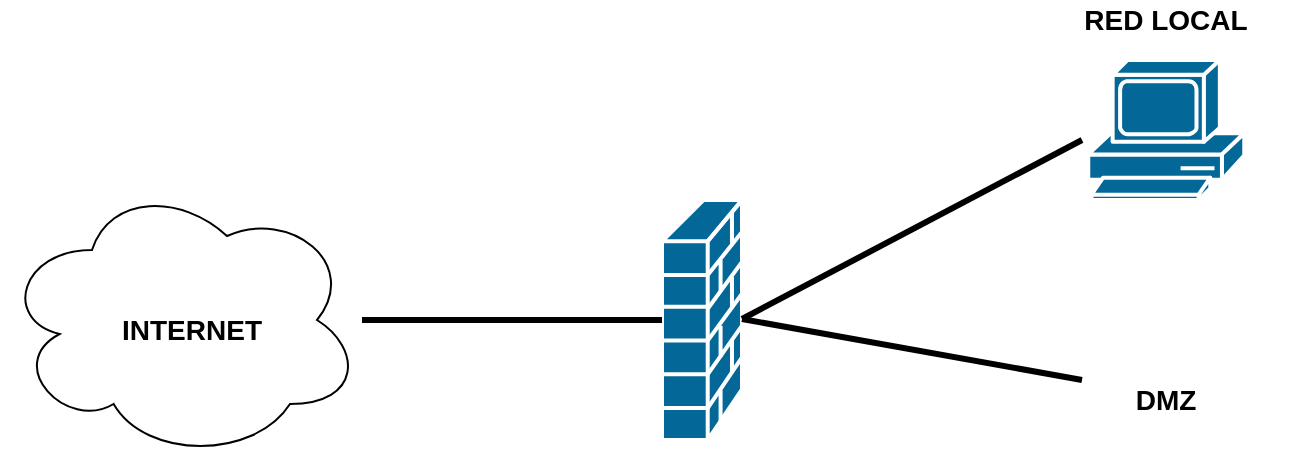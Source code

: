 <mxfile version="15.7.3" type="device"><diagram name="Page-1" id="c37626ed-c26b-45fb-9056-f9ebc6bb27b6"><mxGraphModel dx="1422" dy="1612" grid="1" gridSize="10" guides="1" tooltips="1" connect="1" arrows="1" fold="1" page="1" pageScale="1" pageWidth="1100" pageHeight="850" background="none" math="0" shadow="0"><root><mxCell id="0"/><mxCell id="1" parent="0"/><mxCell id="X5RqatcmFsE7YNfl3fdt-31" value="" style="shape=mxgraph.cisco.computers_and_peripherals.pc;sketch=0;html=1;pointerEvents=1;dashed=0;fillColor=#036897;strokeColor=#ffffff;strokeWidth=2;verticalLabelPosition=bottom;verticalAlign=top;align=center;outlineConnect=0;rounded=0;shadow=0;glass=0;fontSize=14;" parent="1" vertex="1"><mxGeometry x="883.13" y="-560" width="78" height="70" as="geometry"/></mxCell><mxCell id="X5RqatcmFsE7YNfl3fdt-32" value="RED LOCAL" style="text;html=1;strokeColor=none;fillColor=none;align=center;verticalAlign=middle;whiteSpace=wrap;rounded=0;shadow=0;glass=0;sketch=0;fontSize=14;fontStyle=1" parent="1" vertex="1"><mxGeometry x="860" y="-590" width="124.25" height="20" as="geometry"/></mxCell><mxCell id="udayGeaVgx05hXv35d38-1" value="" style="shape=mxgraph.cisco.security.firewall;sketch=0;html=1;pointerEvents=1;dashed=0;fillColor=#036897;strokeColor=#ffffff;strokeWidth=2;verticalLabelPosition=bottom;verticalAlign=top;align=center;outlineConnect=0;" vertex="1" parent="1"><mxGeometry x="670" y="-490" width="40" height="120" as="geometry"/></mxCell><mxCell id="udayGeaVgx05hXv35d38-2" value="" style="ellipse;shape=cloud;whiteSpace=wrap;html=1;" vertex="1" parent="1"><mxGeometry x="340" y="-500" width="180" height="140" as="geometry"/></mxCell><mxCell id="udayGeaVgx05hXv35d38-3" value="INTERNET" style="text;html=1;strokeColor=none;fillColor=none;align=center;verticalAlign=middle;whiteSpace=wrap;rounded=0;shadow=0;glass=0;sketch=0;fontSize=14;fontStyle=1" vertex="1" parent="1"><mxGeometry x="380" y="-435" width="110" height="20" as="geometry"/></mxCell><mxCell id="udayGeaVgx05hXv35d38-4" value="DMZ" style="text;html=1;strokeColor=none;fillColor=none;align=center;verticalAlign=middle;whiteSpace=wrap;rounded=0;shadow=0;glass=0;sketch=0;fontSize=14;fontStyle=1" vertex="1" parent="1"><mxGeometry x="860" y="-400" width="124.25" height="20" as="geometry"/></mxCell><mxCell id="udayGeaVgx05hXv35d38-5" value="" style="endArrow=none;html=1;rounded=0;entryX=0;entryY=0.5;entryDx=0;entryDy=0;entryPerimeter=0;strokeWidth=3;" edge="1" parent="1" source="udayGeaVgx05hXv35d38-2" target="udayGeaVgx05hXv35d38-1"><mxGeometry width="50" height="50" relative="1" as="geometry"><mxPoint x="530" y="-400" as="sourcePoint"/><mxPoint x="580" y="-450" as="targetPoint"/></mxGeometry></mxCell><mxCell id="udayGeaVgx05hXv35d38-6" value="" style="endArrow=none;html=1;rounded=0;strokeWidth=3;" edge="1" parent="1"><mxGeometry width="50" height="50" relative="1" as="geometry"><mxPoint x="710" y="-430.5" as="sourcePoint"/><mxPoint x="880" y="-520" as="targetPoint"/></mxGeometry></mxCell><mxCell id="udayGeaVgx05hXv35d38-7" value="" style="endArrow=none;html=1;rounded=0;strokeWidth=3;" edge="1" parent="1"><mxGeometry width="50" height="50" relative="1" as="geometry"><mxPoint x="710" y="-430.5" as="sourcePoint"/><mxPoint x="880" y="-400" as="targetPoint"/></mxGeometry></mxCell></root></mxGraphModel></diagram></mxfile>